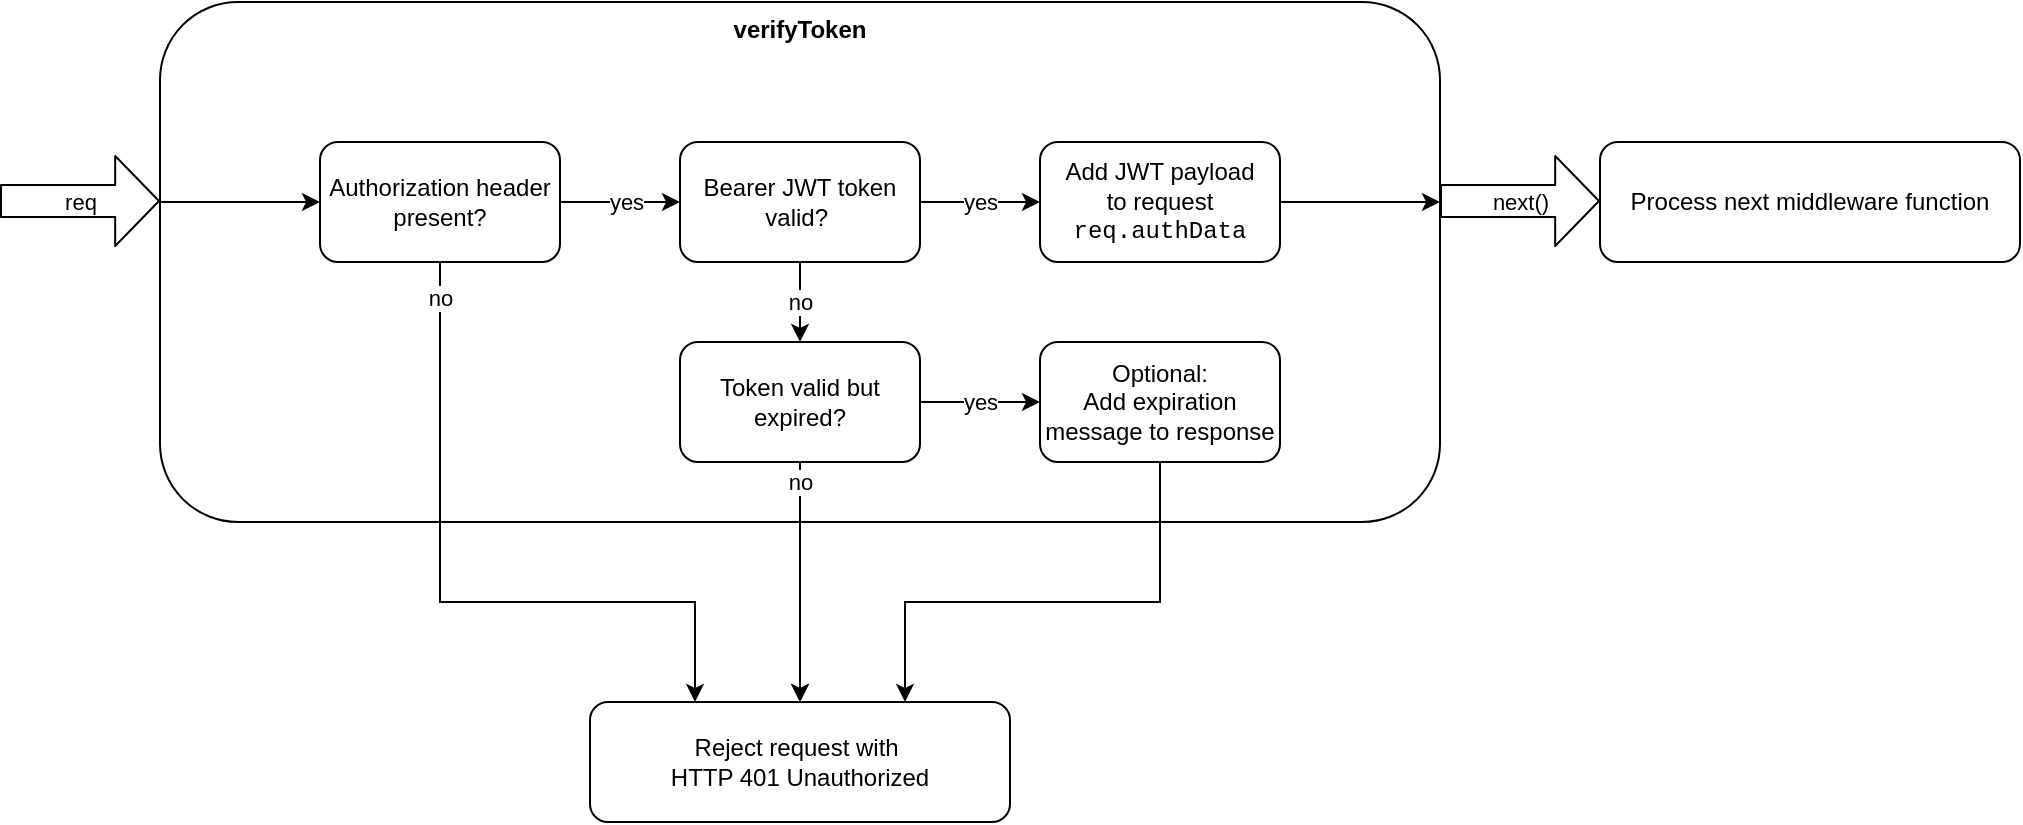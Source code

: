 <mxfile version="14.6.6" type="device"><diagram id="jGl_53A6mp3BjA4_5b9_" name="Page-1"><mxGraphModel dx="1422" dy="704" grid="1" gridSize="10" guides="1" tooltips="1" connect="1" arrows="1" fold="1" page="1" pageScale="1" pageWidth="827" pageHeight="1169" math="0" shadow="0"><root><mxCell id="0"/><mxCell id="1" parent="0"/><mxCell id="eJ-gKpyJX6tvn_gRoH5b-18" value="no" style="edgeStyle=orthogonalEdgeStyle;rounded=0;orthogonalLoop=1;jettySize=auto;html=1;" edge="1" parent="1" source="eJ-gKpyJX6tvn_gRoH5b-1" target="eJ-gKpyJX6tvn_gRoH5b-8"><mxGeometry x="-1" y="-20" relative="1" as="geometry"><mxPoint x="20" y="-20" as="offset"/></mxGeometry></mxCell><mxCell id="eJ-gKpyJX6tvn_gRoH5b-1" value="verifyToken" style="rounded=1;whiteSpace=wrap;html=1;verticalAlign=top;fontStyle=1" vertex="1" parent="1"><mxGeometry x="80" y="120" width="640" height="260" as="geometry"/></mxCell><mxCell id="eJ-gKpyJX6tvn_gRoH5b-2" value="req" style="shape=flexArrow;endArrow=classic;html=1;endWidth=28;endSize=6.97;width=16;" edge="1" parent="1"><mxGeometry width="50" height="50" relative="1" as="geometry"><mxPoint y="219.5" as="sourcePoint"/><mxPoint x="80" y="219.5" as="targetPoint"/></mxGeometry></mxCell><mxCell id="eJ-gKpyJX6tvn_gRoH5b-3" value="next()" style="shape=flexArrow;endArrow=classic;html=1;endWidth=28;endSize=6.97;width=16;" edge="1" parent="1"><mxGeometry width="50" height="50" relative="1" as="geometry"><mxPoint x="720" y="219.5" as="sourcePoint"/><mxPoint x="800" y="219.5" as="targetPoint"/></mxGeometry></mxCell><mxCell id="eJ-gKpyJX6tvn_gRoH5b-11" value="yes" style="edgeStyle=orthogonalEdgeStyle;rounded=0;orthogonalLoop=1;jettySize=auto;html=1;exitX=1;exitY=0.5;exitDx=0;exitDy=0;entryX=0;entryY=0.5;entryDx=0;entryDy=0;" edge="1" parent="1" source="eJ-gKpyJX6tvn_gRoH5b-4" target="eJ-gKpyJX6tvn_gRoH5b-5"><mxGeometry x="0.091" relative="1" as="geometry"><mxPoint as="offset"/></mxGeometry></mxCell><mxCell id="eJ-gKpyJX6tvn_gRoH5b-17" value="no" style="edgeStyle=orthogonalEdgeStyle;rounded=0;orthogonalLoop=1;jettySize=auto;html=1;entryX=0.25;entryY=0;entryDx=0;entryDy=0;exitX=0.5;exitY=1;exitDx=0;exitDy=0;" edge="1" parent="1" source="eJ-gKpyJX6tvn_gRoH5b-4" target="eJ-gKpyJX6tvn_gRoH5b-8"><mxGeometry x="-0.899" relative="1" as="geometry"><mxPoint x="400" y="470" as="targetPoint"/><Array as="points"><mxPoint x="220" y="420"/><mxPoint x="348" y="420"/></Array><mxPoint as="offset"/></mxGeometry></mxCell><mxCell id="eJ-gKpyJX6tvn_gRoH5b-4" value="Authorization header present?" style="rounded=1;whiteSpace=wrap;html=1;" vertex="1" parent="1"><mxGeometry x="160" y="190" width="120" height="60" as="geometry"/></mxCell><mxCell id="eJ-gKpyJX6tvn_gRoH5b-12" value="yes" style="edgeStyle=orthogonalEdgeStyle;rounded=0;orthogonalLoop=1;jettySize=auto;html=1;exitX=1;exitY=0.5;exitDx=0;exitDy=0;" edge="1" parent="1" source="eJ-gKpyJX6tvn_gRoH5b-5" target="eJ-gKpyJX6tvn_gRoH5b-20"><mxGeometry relative="1" as="geometry"><mxPoint x="720" y="220" as="targetPoint"/><mxPoint as="offset"/></mxGeometry></mxCell><mxCell id="eJ-gKpyJX6tvn_gRoH5b-13" value="no" style="edgeStyle=orthogonalEdgeStyle;rounded=0;orthogonalLoop=1;jettySize=auto;html=1;entryX=0.5;entryY=0;entryDx=0;entryDy=0;" edge="1" parent="1" source="eJ-gKpyJX6tvn_gRoH5b-5" target="eJ-gKpyJX6tvn_gRoH5b-6"><mxGeometry relative="1" as="geometry"/></mxCell><mxCell id="eJ-gKpyJX6tvn_gRoH5b-5" value="Bearer JWT token valid?&amp;nbsp;" style="rounded=1;whiteSpace=wrap;html=1;" vertex="1" parent="1"><mxGeometry x="340" y="190" width="120" height="60" as="geometry"/></mxCell><mxCell id="eJ-gKpyJX6tvn_gRoH5b-14" value="no" style="edgeStyle=orthogonalEdgeStyle;rounded=0;orthogonalLoop=1;jettySize=auto;html=1;exitX=0.5;exitY=1;exitDx=0;exitDy=0;entryX=0.5;entryY=0;entryDx=0;entryDy=0;verticalAlign=middle;labelPosition=center;verticalLabelPosition=middle;align=center;" edge="1" parent="1" source="eJ-gKpyJX6tvn_gRoH5b-6" target="eJ-gKpyJX6tvn_gRoH5b-8"><mxGeometry x="-0.833" relative="1" as="geometry"><mxPoint as="offset"/></mxGeometry></mxCell><mxCell id="eJ-gKpyJX6tvn_gRoH5b-15" value="yes" style="edgeStyle=orthogonalEdgeStyle;rounded=0;orthogonalLoop=1;jettySize=auto;html=1;entryX=0;entryY=0.5;entryDx=0;entryDy=0;" edge="1" parent="1" source="eJ-gKpyJX6tvn_gRoH5b-6" target="eJ-gKpyJX6tvn_gRoH5b-7"><mxGeometry relative="1" as="geometry"/></mxCell><mxCell id="eJ-gKpyJX6tvn_gRoH5b-6" value="Token valid but expired?" style="rounded=1;whiteSpace=wrap;html=1;" vertex="1" parent="1"><mxGeometry x="340" y="290" width="120" height="60" as="geometry"/></mxCell><mxCell id="eJ-gKpyJX6tvn_gRoH5b-16" style="edgeStyle=orthogonalEdgeStyle;rounded=0;orthogonalLoop=1;jettySize=auto;html=1;entryX=0.75;entryY=0;entryDx=0;entryDy=0;" edge="1" parent="1" source="eJ-gKpyJX6tvn_gRoH5b-7" target="eJ-gKpyJX6tvn_gRoH5b-8"><mxGeometry relative="1" as="geometry"><Array as="points"><mxPoint x="580" y="420"/><mxPoint x="453" y="420"/></Array></mxGeometry></mxCell><mxCell id="eJ-gKpyJX6tvn_gRoH5b-7" value="Optional:&lt;br&gt;Add expiration message to response" style="rounded=1;whiteSpace=wrap;html=1;" vertex="1" parent="1"><mxGeometry x="520" y="290" width="120" height="60" as="geometry"/></mxCell><mxCell id="eJ-gKpyJX6tvn_gRoH5b-8" value="Reject request with&amp;nbsp;&lt;br&gt;HTTP 401 Unauthorized" style="rounded=1;whiteSpace=wrap;html=1;" vertex="1" parent="1"><mxGeometry x="295" y="470" width="210" height="60" as="geometry"/></mxCell><mxCell id="eJ-gKpyJX6tvn_gRoH5b-9" value="Process next middleware function" style="rounded=1;whiteSpace=wrap;html=1;" vertex="1" parent="1"><mxGeometry x="800" y="190" width="210" height="60" as="geometry"/></mxCell><mxCell id="eJ-gKpyJX6tvn_gRoH5b-10" value="" style="endArrow=classic;html=1;entryX=0;entryY=0.5;entryDx=0;entryDy=0;" edge="1" parent="1" target="eJ-gKpyJX6tvn_gRoH5b-4"><mxGeometry width="50" height="50" relative="1" as="geometry"><mxPoint x="80" y="220" as="sourcePoint"/><mxPoint x="440" y="350" as="targetPoint"/></mxGeometry></mxCell><mxCell id="eJ-gKpyJX6tvn_gRoH5b-21" style="edgeStyle=orthogonalEdgeStyle;rounded=0;orthogonalLoop=1;jettySize=auto;html=1;" edge="1" parent="1" source="eJ-gKpyJX6tvn_gRoH5b-20"><mxGeometry relative="1" as="geometry"><mxPoint x="720" y="220" as="targetPoint"/></mxGeometry></mxCell><mxCell id="eJ-gKpyJX6tvn_gRoH5b-20" value="Add JWT payload &lt;br&gt;to request&lt;br&gt;&lt;font face=&quot;Courier New&quot;&gt;req.authData&lt;/font&gt;" style="rounded=1;whiteSpace=wrap;html=1;" vertex="1" parent="1"><mxGeometry x="520" y="190" width="120" height="60" as="geometry"/></mxCell></root></mxGraphModel></diagram></mxfile>